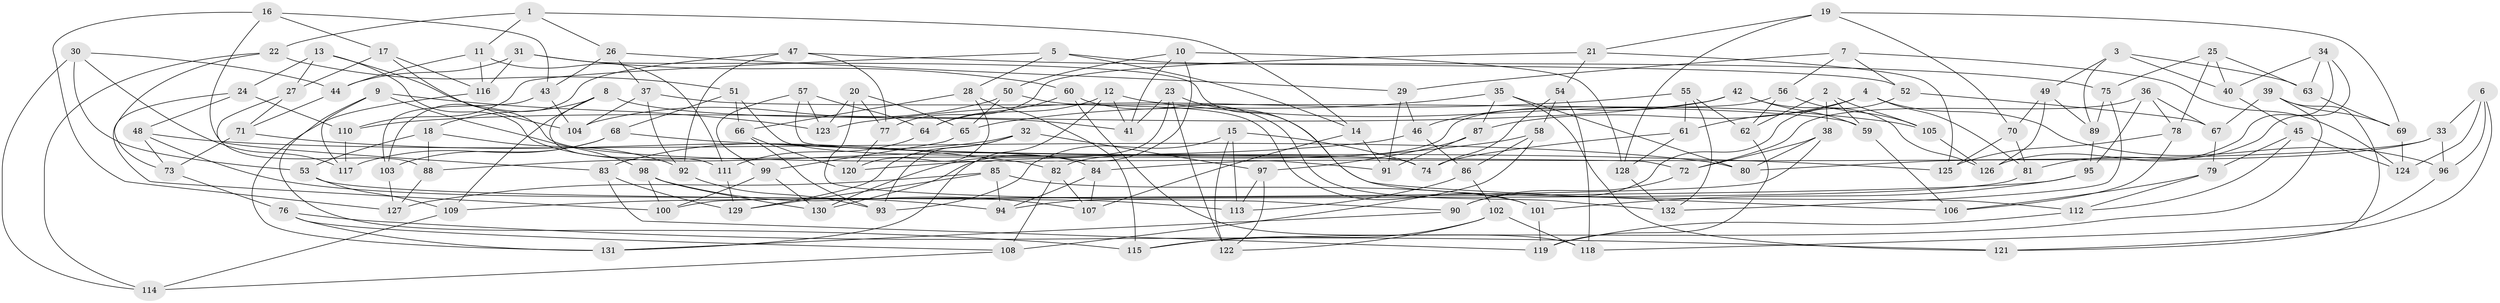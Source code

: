 // coarse degree distribution, {10: 0.0379746835443038, 8: 0.10126582278481013, 4: 0.5063291139240507, 6: 0.27848101265822783, 5: 0.05063291139240506, 7: 0.012658227848101266, 3: 0.012658227848101266}
// Generated by graph-tools (version 1.1) at 2025/20/03/04/25 18:20:32]
// undirected, 132 vertices, 264 edges
graph export_dot {
graph [start="1"]
  node [color=gray90,style=filled];
  1;
  2;
  3;
  4;
  5;
  6;
  7;
  8;
  9;
  10;
  11;
  12;
  13;
  14;
  15;
  16;
  17;
  18;
  19;
  20;
  21;
  22;
  23;
  24;
  25;
  26;
  27;
  28;
  29;
  30;
  31;
  32;
  33;
  34;
  35;
  36;
  37;
  38;
  39;
  40;
  41;
  42;
  43;
  44;
  45;
  46;
  47;
  48;
  49;
  50;
  51;
  52;
  53;
  54;
  55;
  56;
  57;
  58;
  59;
  60;
  61;
  62;
  63;
  64;
  65;
  66;
  67;
  68;
  69;
  70;
  71;
  72;
  73;
  74;
  75;
  76;
  77;
  78;
  79;
  80;
  81;
  82;
  83;
  84;
  85;
  86;
  87;
  88;
  89;
  90;
  91;
  92;
  93;
  94;
  95;
  96;
  97;
  98;
  99;
  100;
  101;
  102;
  103;
  104;
  105;
  106;
  107;
  108;
  109;
  110;
  111;
  112;
  113;
  114;
  115;
  116;
  117;
  118;
  119;
  120;
  121;
  122;
  123;
  124;
  125;
  126;
  127;
  128;
  129;
  130;
  131;
  132;
  1 -- 26;
  1 -- 14;
  1 -- 11;
  1 -- 22;
  2 -- 105;
  2 -- 62;
  2 -- 59;
  2 -- 38;
  3 -- 49;
  3 -- 89;
  3 -- 40;
  3 -- 63;
  4 -- 61;
  4 -- 81;
  4 -- 96;
  4 -- 87;
  5 -- 14;
  5 -- 28;
  5 -- 110;
  5 -- 52;
  6 -- 33;
  6 -- 96;
  6 -- 124;
  6 -- 121;
  7 -- 29;
  7 -- 56;
  7 -- 52;
  7 -- 124;
  8 -- 18;
  8 -- 111;
  8 -- 41;
  8 -- 109;
  9 -- 123;
  9 -- 115;
  9 -- 117;
  9 -- 98;
  10 -- 130;
  10 -- 128;
  10 -- 41;
  10 -- 50;
  11 -- 111;
  11 -- 116;
  11 -- 44;
  12 -- 41;
  12 -- 131;
  12 -- 105;
  12 -- 64;
  13 -- 27;
  13 -- 104;
  13 -- 84;
  13 -- 24;
  14 -- 107;
  14 -- 91;
  15 -- 74;
  15 -- 122;
  15 -- 93;
  15 -- 113;
  16 -- 43;
  16 -- 83;
  16 -- 17;
  16 -- 127;
  17 -- 91;
  17 -- 27;
  17 -- 116;
  18 -- 88;
  18 -- 92;
  18 -- 53;
  19 -- 21;
  19 -- 70;
  19 -- 69;
  19 -- 128;
  20 -- 77;
  20 -- 90;
  20 -- 65;
  20 -- 123;
  21 -- 125;
  21 -- 77;
  21 -- 54;
  22 -- 51;
  22 -- 114;
  22 -- 73;
  23 -- 122;
  23 -- 112;
  23 -- 130;
  23 -- 41;
  24 -- 48;
  24 -- 110;
  24 -- 100;
  25 -- 63;
  25 -- 78;
  25 -- 75;
  25 -- 40;
  26 -- 43;
  26 -- 29;
  26 -- 37;
  27 -- 88;
  27 -- 71;
  28 -- 115;
  28 -- 66;
  28 -- 120;
  29 -- 46;
  29 -- 91;
  30 -- 44;
  30 -- 114;
  30 -- 117;
  30 -- 53;
  31 -- 106;
  31 -- 60;
  31 -- 116;
  31 -- 44;
  32 -- 97;
  32 -- 93;
  32 -- 83;
  32 -- 129;
  33 -- 80;
  33 -- 84;
  33 -- 96;
  34 -- 63;
  34 -- 126;
  34 -- 81;
  34 -- 40;
  35 -- 87;
  35 -- 65;
  35 -- 80;
  35 -- 121;
  36 -- 72;
  36 -- 67;
  36 -- 95;
  36 -- 78;
  37 -- 104;
  37 -- 92;
  37 -- 59;
  38 -- 72;
  38 -- 80;
  38 -- 100;
  39 -- 67;
  39 -- 69;
  39 -- 115;
  39 -- 121;
  40 -- 45;
  42 -- 126;
  42 -- 46;
  42 -- 110;
  42 -- 59;
  43 -- 103;
  43 -- 104;
  44 -- 71;
  45 -- 124;
  45 -- 79;
  45 -- 112;
  46 -- 86;
  46 -- 88;
  47 -- 92;
  47 -- 75;
  47 -- 77;
  47 -- 103;
  48 -- 94;
  48 -- 73;
  48 -- 80;
  49 -- 126;
  49 -- 89;
  49 -- 70;
  50 -- 104;
  50 -- 101;
  50 -- 65;
  51 -- 74;
  51 -- 68;
  51 -- 66;
  52 -- 90;
  52 -- 67;
  53 -- 113;
  53 -- 109;
  54 -- 118;
  54 -- 58;
  54 -- 74;
  55 -- 123;
  55 -- 62;
  55 -- 132;
  55 -- 61;
  56 -- 82;
  56 -- 62;
  56 -- 105;
  57 -- 99;
  57 -- 64;
  57 -- 72;
  57 -- 123;
  58 -- 108;
  58 -- 86;
  58 -- 120;
  59 -- 106;
  60 -- 118;
  60 -- 132;
  60 -- 64;
  61 -- 128;
  61 -- 74;
  62 -- 119;
  63 -- 69;
  64 -- 111;
  65 -- 99;
  66 -- 120;
  66 -- 93;
  67 -- 79;
  68 -- 117;
  68 -- 125;
  68 -- 103;
  69 -- 124;
  70 -- 81;
  70 -- 125;
  71 -- 73;
  71 -- 82;
  72 -- 90;
  73 -- 76;
  75 -- 132;
  75 -- 89;
  76 -- 121;
  76 -- 131;
  76 -- 108;
  77 -- 120;
  78 -- 106;
  78 -- 125;
  79 -- 106;
  79 -- 112;
  81 -- 94;
  82 -- 107;
  82 -- 108;
  83 -- 119;
  83 -- 129;
  84 -- 107;
  84 -- 94;
  85 -- 101;
  85 -- 94;
  85 -- 127;
  85 -- 129;
  86 -- 113;
  86 -- 102;
  87 -- 91;
  87 -- 97;
  88 -- 127;
  89 -- 95;
  90 -- 131;
  92 -- 93;
  95 -- 109;
  95 -- 101;
  96 -- 118;
  97 -- 113;
  97 -- 122;
  98 -- 130;
  98 -- 100;
  98 -- 107;
  99 -- 130;
  99 -- 100;
  101 -- 119;
  102 -- 122;
  102 -- 115;
  102 -- 118;
  103 -- 127;
  105 -- 126;
  108 -- 114;
  109 -- 114;
  110 -- 117;
  111 -- 129;
  112 -- 119;
  116 -- 131;
  128 -- 132;
}
